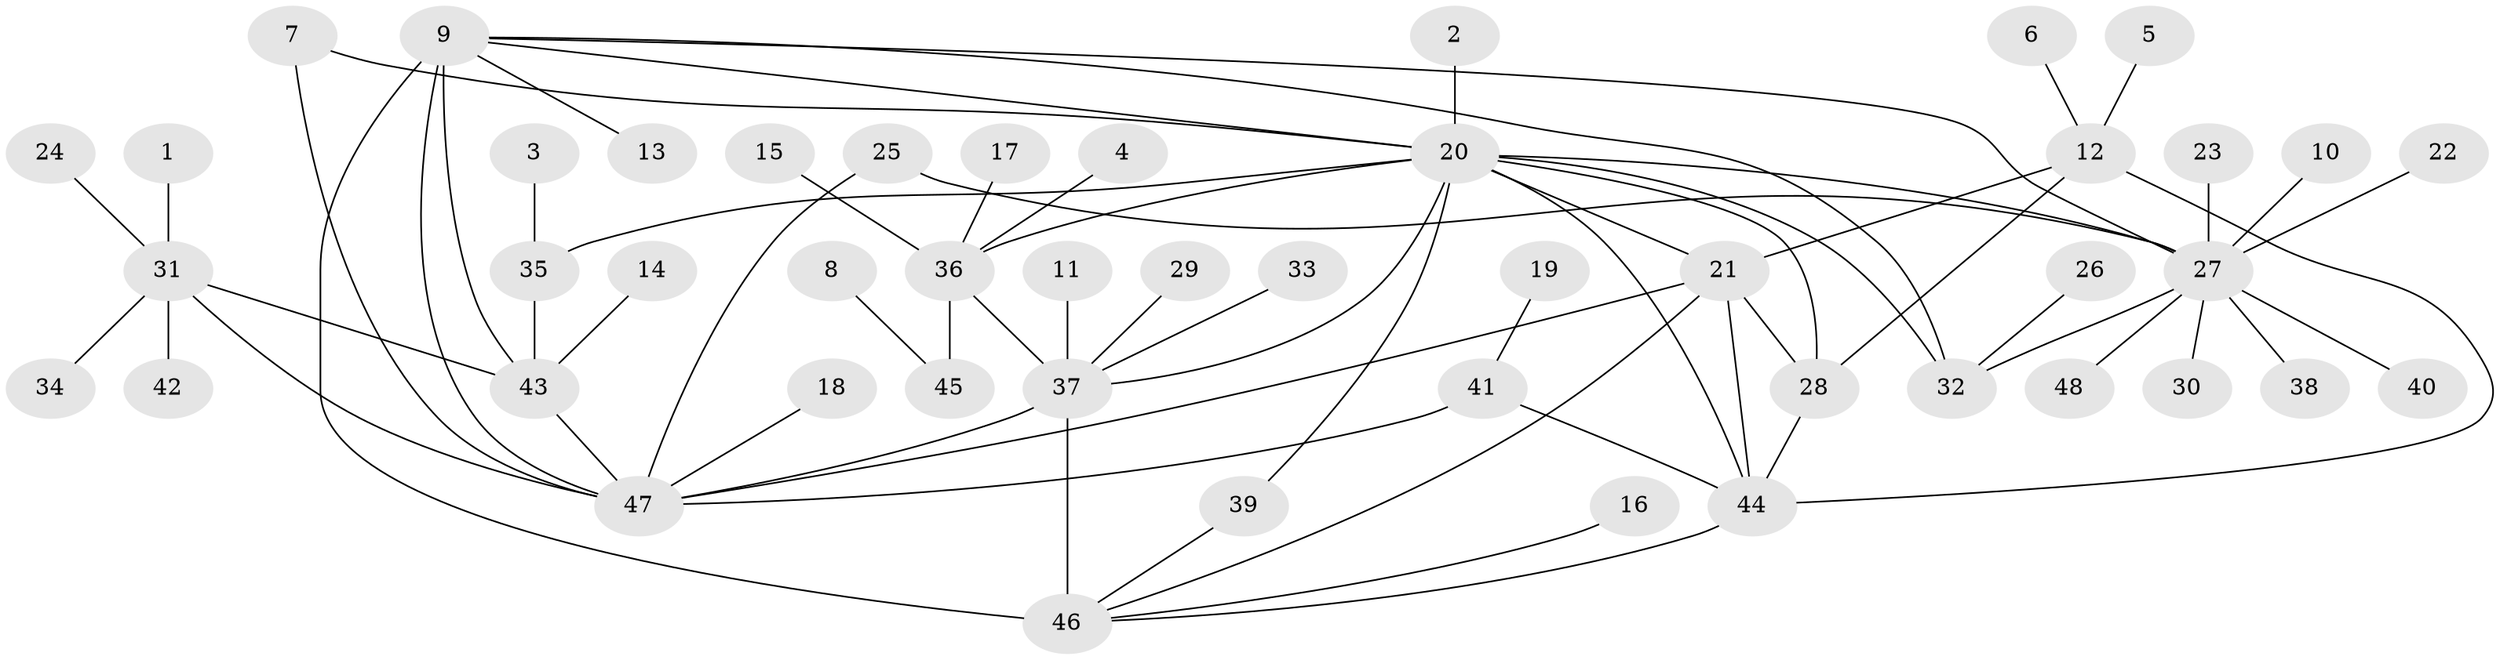 // original degree distribution, {3: 0.03225806451612903, 7: 0.06451612903225806, 6: 0.043010752688172046, 5: 0.03225806451612903, 10: 0.010752688172043012, 9: 0.03225806451612903, 12: 0.010752688172043012, 11: 0.010752688172043012, 4: 0.03225806451612903, 1: 0.5591397849462365, 2: 0.17204301075268819}
// Generated by graph-tools (version 1.1) at 2025/50/03/09/25 03:50:33]
// undirected, 48 vertices, 68 edges
graph export_dot {
graph [start="1"]
  node [color=gray90,style=filled];
  1;
  2;
  3;
  4;
  5;
  6;
  7;
  8;
  9;
  10;
  11;
  12;
  13;
  14;
  15;
  16;
  17;
  18;
  19;
  20;
  21;
  22;
  23;
  24;
  25;
  26;
  27;
  28;
  29;
  30;
  31;
  32;
  33;
  34;
  35;
  36;
  37;
  38;
  39;
  40;
  41;
  42;
  43;
  44;
  45;
  46;
  47;
  48;
  1 -- 31 [weight=1.0];
  2 -- 20 [weight=1.0];
  3 -- 35 [weight=1.0];
  4 -- 36 [weight=1.0];
  5 -- 12 [weight=1.0];
  6 -- 12 [weight=1.0];
  7 -- 20 [weight=1.0];
  7 -- 47 [weight=1.0];
  8 -- 45 [weight=1.0];
  9 -- 13 [weight=1.0];
  9 -- 20 [weight=1.0];
  9 -- 27 [weight=1.0];
  9 -- 32 [weight=1.0];
  9 -- 43 [weight=1.0];
  9 -- 46 [weight=3.0];
  9 -- 47 [weight=1.0];
  10 -- 27 [weight=1.0];
  11 -- 37 [weight=1.0];
  12 -- 21 [weight=1.0];
  12 -- 28 [weight=1.0];
  12 -- 44 [weight=1.0];
  14 -- 43 [weight=1.0];
  15 -- 36 [weight=1.0];
  16 -- 46 [weight=1.0];
  17 -- 36 [weight=1.0];
  18 -- 47 [weight=1.0];
  19 -- 41 [weight=1.0];
  20 -- 21 [weight=1.0];
  20 -- 27 [weight=1.0];
  20 -- 28 [weight=2.0];
  20 -- 32 [weight=1.0];
  20 -- 35 [weight=1.0];
  20 -- 36 [weight=2.0];
  20 -- 37 [weight=1.0];
  20 -- 39 [weight=1.0];
  20 -- 44 [weight=1.0];
  21 -- 28 [weight=1.0];
  21 -- 44 [weight=1.0];
  21 -- 46 [weight=1.0];
  21 -- 47 [weight=1.0];
  22 -- 27 [weight=1.0];
  23 -- 27 [weight=1.0];
  24 -- 31 [weight=1.0];
  25 -- 27 [weight=1.0];
  25 -- 47 [weight=1.0];
  26 -- 32 [weight=1.0];
  27 -- 30 [weight=1.0];
  27 -- 32 [weight=1.0];
  27 -- 38 [weight=1.0];
  27 -- 40 [weight=1.0];
  27 -- 48 [weight=1.0];
  28 -- 44 [weight=1.0];
  29 -- 37 [weight=1.0];
  31 -- 34 [weight=1.0];
  31 -- 42 [weight=1.0];
  31 -- 43 [weight=2.0];
  31 -- 47 [weight=1.0];
  33 -- 37 [weight=1.0];
  35 -- 43 [weight=1.0];
  36 -- 37 [weight=2.0];
  36 -- 45 [weight=1.0];
  37 -- 46 [weight=2.0];
  37 -- 47 [weight=1.0];
  39 -- 46 [weight=1.0];
  41 -- 44 [weight=1.0];
  41 -- 47 [weight=1.0];
  43 -- 47 [weight=2.0];
  44 -- 46 [weight=1.0];
}
